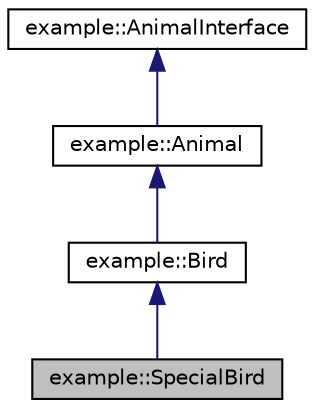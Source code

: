 digraph "example::SpecialBird"
{
  edge [fontname="Helvetica",fontsize="10",labelfontname="Helvetica",labelfontsize="10"];
  node [fontname="Helvetica",fontsize="10",shape=record];
  Node0 [label="example::SpecialBird",height=0.2,width=0.4,color="black", fillcolor="grey75", style="filled", fontcolor="black"];
  Node1 -> Node0 [dir="back",color="midnightblue",fontsize="10",style="solid",fontname="Helvetica"];
  Node1 [label="example::Bird",height=0.2,width=0.4,color="black", fillcolor="white", style="filled",URL="$classexample_1_1Bird.html"];
  Node2 -> Node1 [dir="back",color="midnightblue",fontsize="10",style="solid",fontname="Helvetica"];
  Node2 [label="example::Animal",height=0.2,width=0.4,color="black", fillcolor="white", style="filled",URL="$classexample_1_1Animal.html",tooltip="Base class for all animals from which Bird derives. "];
  Node3 -> Node2 [dir="back",color="midnightblue",fontsize="10",style="solid",fontname="Helvetica"];
  Node3 [label="example::AnimalInterface",height=0.2,width=0.4,color="black", fillcolor="white", style="filled",URL="$classexample_1_1AnimalInterface.html"];
}
